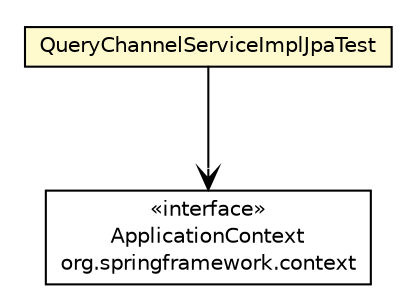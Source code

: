#!/usr/local/bin/dot
#
# Class diagram 
# Generated by UMLGraph version R5_6_6-8-g8d7759 (http://www.umlgraph.org/)
#

digraph G {
	edge [fontname="Helvetica",fontsize=10,labelfontname="Helvetica",labelfontsize=10];
	node [fontname="Helvetica",fontsize=10,shape=plaintext];
	nodesep=0.25;
	ranksep=0.5;
	// org.dayatang.querychannel.impl.QueryChannelServiceImplJpaTest
	c50 [label=<<table title="org.dayatang.querychannel.impl.QueryChannelServiceImplJpaTest" border="0" cellborder="1" cellspacing="0" cellpadding="2" port="p" bgcolor="lemonChiffon" href="./QueryChannelServiceImplJpaTest.html">
		<tr><td><table border="0" cellspacing="0" cellpadding="1">
<tr><td align="center" balign="center"> QueryChannelServiceImplJpaTest </td></tr>
		</table></td></tr>
		</table>>, URL="./QueryChannelServiceImplJpaTest.html", fontname="Helvetica", fontcolor="black", fontsize=10.0];
	// org.dayatang.querychannel.impl.QueryChannelServiceImplJpaTest NAVASSOC org.springframework.context.ApplicationContext
	c50:p -> c53:p [taillabel="", label=" "headlabel="", fontname="Helvetica", fontcolor="black", fontsize=10.0, color="black", arrowhead=open];
	// org.springframework.context.ApplicationContext
	c53 [label=<<table title="org.springframework.context.ApplicationContext" border="0" cellborder="1" cellspacing="0" cellpadding="2" port="p" href="http://java.sun.com/j2se/1.4.2/docs/api/org/springframework/context/ApplicationContext.html">
		<tr><td><table border="0" cellspacing="0" cellpadding="1">
<tr><td align="center" balign="center"> &#171;interface&#187; </td></tr>
<tr><td align="center" balign="center"> ApplicationContext </td></tr>
<tr><td align="center" balign="center"> org.springframework.context </td></tr>
		</table></td></tr>
		</table>>, URL="http://java.sun.com/j2se/1.4.2/docs/api/org/springframework/context/ApplicationContext.html", fontname="Helvetica", fontcolor="black", fontsize=10.0];
}

